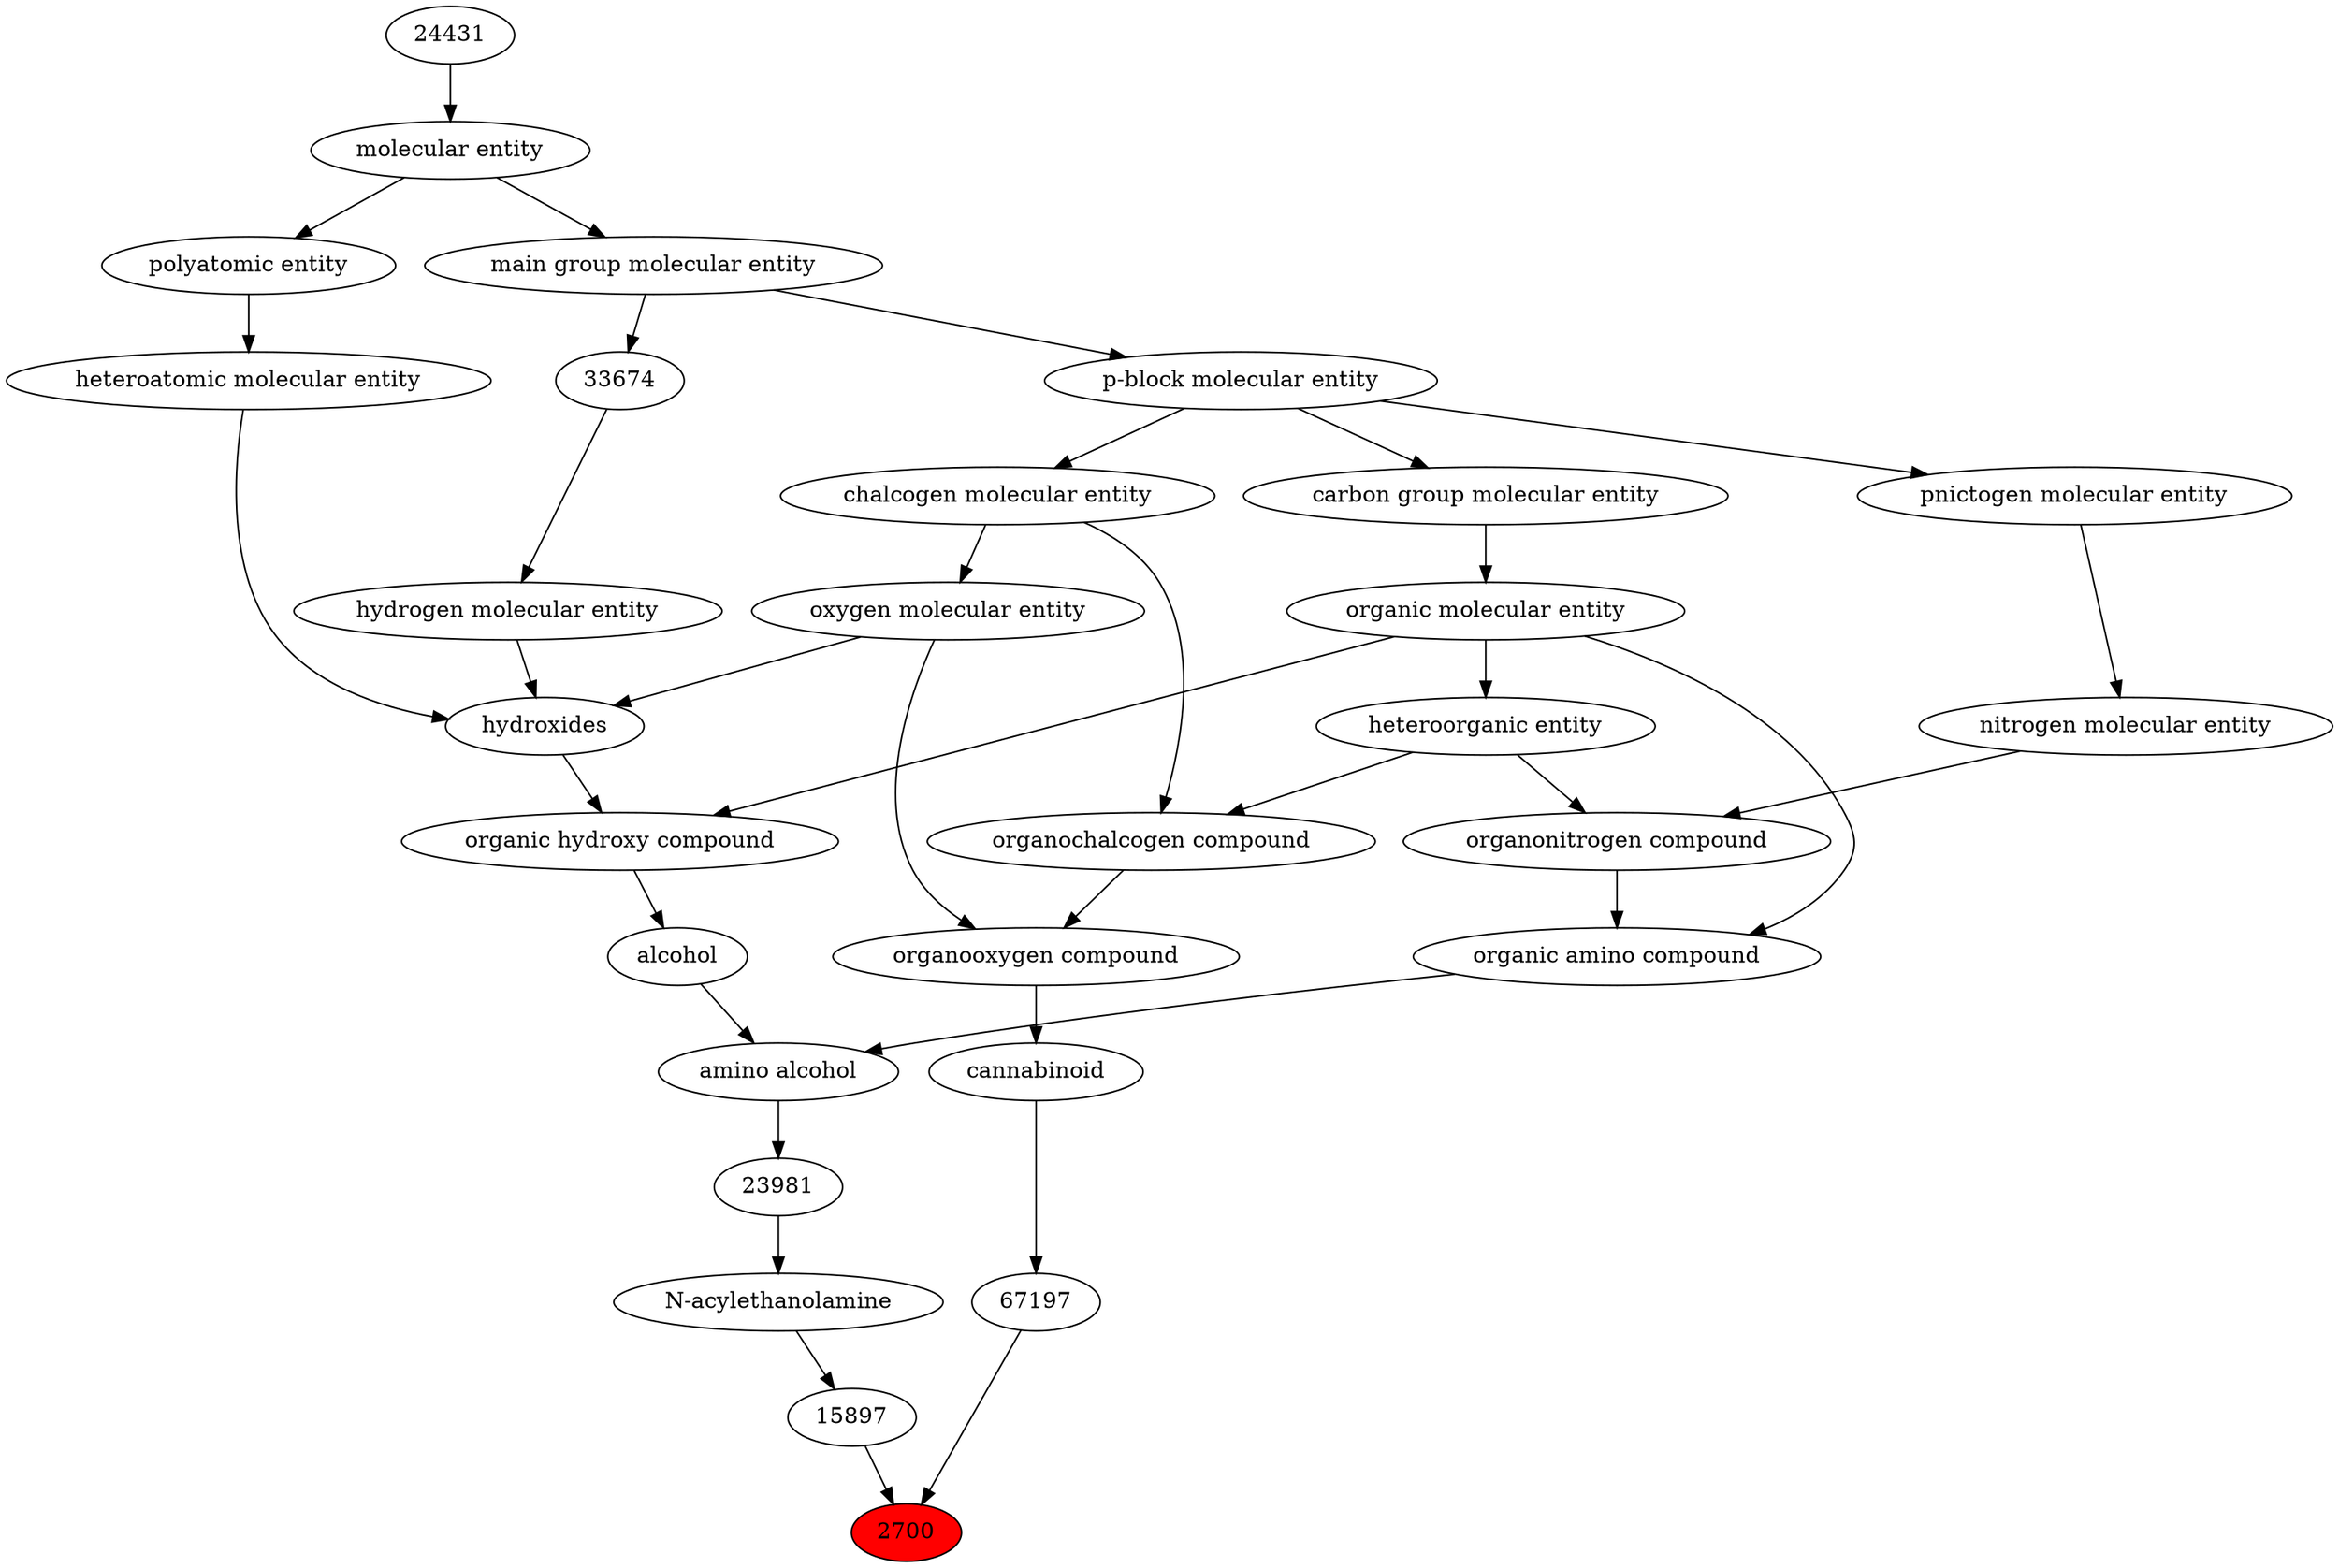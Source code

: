 digraph tree{ 
2700 [label="2700" fillcolor=red style=filled]
15897 -> 2700
67197 -> 2700
15897 [label="15897"]
52640 -> 15897
67197 [label="67197"]
67194 -> 67197
52640 [label="N-acylethanolamine"]
23981 -> 52640
67194 [label="cannabinoid"]
36963 -> 67194
23981 [label="23981"]
22478 -> 23981
36963 [label="organooxygen compound"]
36962 -> 36963
25806 -> 36963
22478 [label="amino alcohol"]
50047 -> 22478
30879 -> 22478
36962 [label="organochalcogen compound"]
33285 -> 36962
33304 -> 36962
25806 [label="oxygen molecular entity"]
33304 -> 25806
50047 [label="organic amino compound"]
50860 -> 50047
35352 -> 50047
30879 [label="alcohol"]
33822 -> 30879
33285 [label="heteroorganic entity"]
50860 -> 33285
33304 [label="chalcogen molecular entity"]
33675 -> 33304
50860 [label="organic molecular entity"]
33582 -> 50860
35352 [label="organonitrogen compound"]
51143 -> 35352
33285 -> 35352
33822 [label="organic hydroxy compound"]
24651 -> 33822
50860 -> 33822
33675 [label="p-block molecular entity"]
33579 -> 33675
33582 [label="carbon group molecular entity"]
33675 -> 33582
51143 [label="nitrogen molecular entity"]
33302 -> 51143
24651 [label="hydroxides"]
25806 -> 24651
33608 -> 24651
37577 -> 24651
33579 [label="main group molecular entity"]
23367 -> 33579
33302 [label="pnictogen molecular entity"]
33675 -> 33302
33608 [label="hydrogen molecular entity"]
33674 -> 33608
37577 [label="heteroatomic molecular entity"]
36357 -> 37577
23367 [label="molecular entity"]
24431 -> 23367
33674 [label="33674"]
33579 -> 33674
36357 [label="polyatomic entity"]
23367 -> 36357
24431 [label="24431"]
}